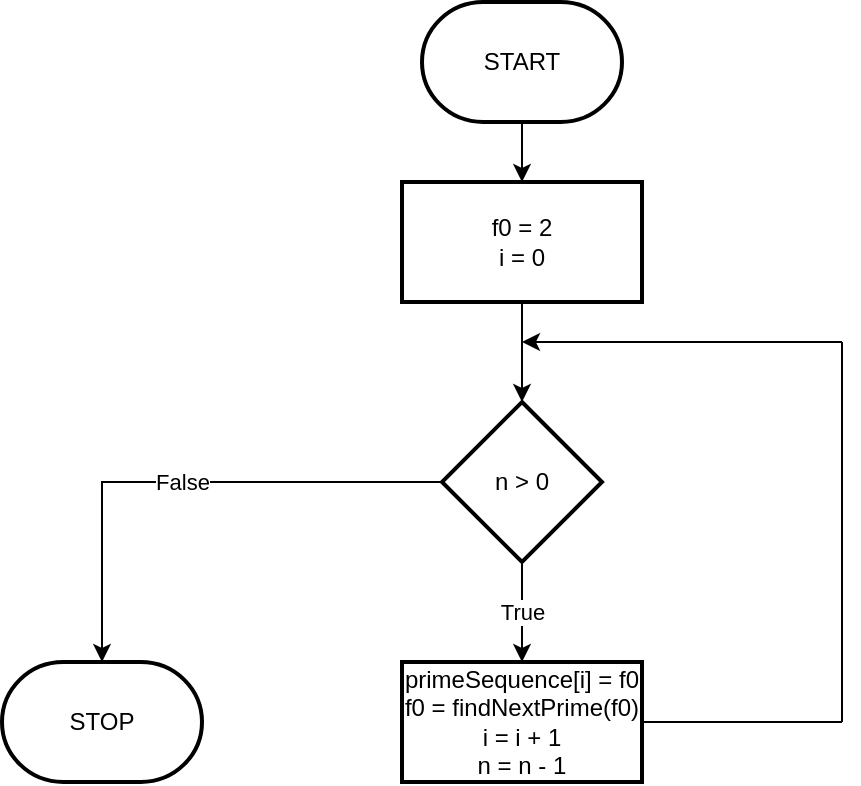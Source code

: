 <mxfile version="20.7.3" type="github">
  <diagram id="vfEgoZc6XbCh_5wCKE1A" name="Page-1">
    <mxGraphModel dx="1276" dy="527" grid="1" gridSize="10" guides="1" tooltips="1" connect="1" arrows="1" fold="1" page="1" pageScale="1" pageWidth="850" pageHeight="1100" math="0" shadow="0">
      <root>
        <mxCell id="0" />
        <mxCell id="1" parent="0" />
        <mxCell id="OmlC8ngGbsDLtt_JPN00-6" value="" style="edgeStyle=orthogonalEdgeStyle;rounded=0;orthogonalLoop=1;jettySize=auto;html=1;" edge="1" parent="1" source="OmlC8ngGbsDLtt_JPN00-1" target="OmlC8ngGbsDLtt_JPN00-5">
          <mxGeometry relative="1" as="geometry" />
        </mxCell>
        <mxCell id="OmlC8ngGbsDLtt_JPN00-1" value="START" style="strokeWidth=2;html=1;shape=mxgraph.flowchart.terminator;whiteSpace=wrap;" vertex="1" parent="1">
          <mxGeometry x="350" y="30" width="100" height="60" as="geometry" />
        </mxCell>
        <mxCell id="OmlC8ngGbsDLtt_JPN00-8" value="" style="edgeStyle=orthogonalEdgeStyle;rounded=0;orthogonalLoop=1;jettySize=auto;html=1;" edge="1" parent="1" source="OmlC8ngGbsDLtt_JPN00-5" target="OmlC8ngGbsDLtt_JPN00-7">
          <mxGeometry relative="1" as="geometry" />
        </mxCell>
        <mxCell id="OmlC8ngGbsDLtt_JPN00-5" value="f0 = 2&lt;br&gt;i = 0" style="whiteSpace=wrap;html=1;strokeWidth=2;" vertex="1" parent="1">
          <mxGeometry x="340" y="120" width="120" height="60" as="geometry" />
        </mxCell>
        <mxCell id="OmlC8ngGbsDLtt_JPN00-10" value="True" style="edgeStyle=orthogonalEdgeStyle;rounded=0;orthogonalLoop=1;jettySize=auto;html=1;" edge="1" parent="1" source="OmlC8ngGbsDLtt_JPN00-7" target="OmlC8ngGbsDLtt_JPN00-9">
          <mxGeometry relative="1" as="geometry" />
        </mxCell>
        <mxCell id="OmlC8ngGbsDLtt_JPN00-16" value="False" style="edgeStyle=orthogonalEdgeStyle;rounded=0;orthogonalLoop=1;jettySize=auto;html=1;entryX=0.5;entryY=0;entryDx=0;entryDy=0;entryPerimeter=0;" edge="1" parent="1" source="OmlC8ngGbsDLtt_JPN00-7" target="OmlC8ngGbsDLtt_JPN00-15">
          <mxGeometry relative="1" as="geometry" />
        </mxCell>
        <mxCell id="OmlC8ngGbsDLtt_JPN00-7" value="n &amp;gt; 0" style="rhombus;whiteSpace=wrap;html=1;strokeWidth=2;" vertex="1" parent="1">
          <mxGeometry x="360" y="230" width="80" height="80" as="geometry" />
        </mxCell>
        <mxCell id="OmlC8ngGbsDLtt_JPN00-9" value="primeSequence[i] = f0&lt;br&gt;f0 = findNextPrime(f0)&lt;br&gt;i = i + 1&lt;br&gt;n = n - 1" style="whiteSpace=wrap;html=1;strokeWidth=2;" vertex="1" parent="1">
          <mxGeometry x="340" y="360" width="120" height="60" as="geometry" />
        </mxCell>
        <mxCell id="OmlC8ngGbsDLtt_JPN00-12" value="" style="endArrow=none;html=1;rounded=0;exitX=1;exitY=0.5;exitDx=0;exitDy=0;" edge="1" parent="1" source="OmlC8ngGbsDLtt_JPN00-9">
          <mxGeometry width="50" height="50" relative="1" as="geometry">
            <mxPoint x="530" y="400" as="sourcePoint" />
            <mxPoint x="560" y="390" as="targetPoint" />
          </mxGeometry>
        </mxCell>
        <mxCell id="OmlC8ngGbsDLtt_JPN00-13" value="" style="endArrow=none;html=1;rounded=0;" edge="1" parent="1">
          <mxGeometry width="50" height="50" relative="1" as="geometry">
            <mxPoint x="560" y="390" as="sourcePoint" />
            <mxPoint x="560" y="200" as="targetPoint" />
          </mxGeometry>
        </mxCell>
        <mxCell id="OmlC8ngGbsDLtt_JPN00-14" value="" style="endArrow=classic;html=1;rounded=0;" edge="1" parent="1">
          <mxGeometry width="50" height="50" relative="1" as="geometry">
            <mxPoint x="560" y="200" as="sourcePoint" />
            <mxPoint x="400" y="200" as="targetPoint" />
          </mxGeometry>
        </mxCell>
        <mxCell id="OmlC8ngGbsDLtt_JPN00-15" value="STOP" style="strokeWidth=2;html=1;shape=mxgraph.flowchart.terminator;whiteSpace=wrap;" vertex="1" parent="1">
          <mxGeometry x="140" y="360" width="100" height="60" as="geometry" />
        </mxCell>
      </root>
    </mxGraphModel>
  </diagram>
</mxfile>
